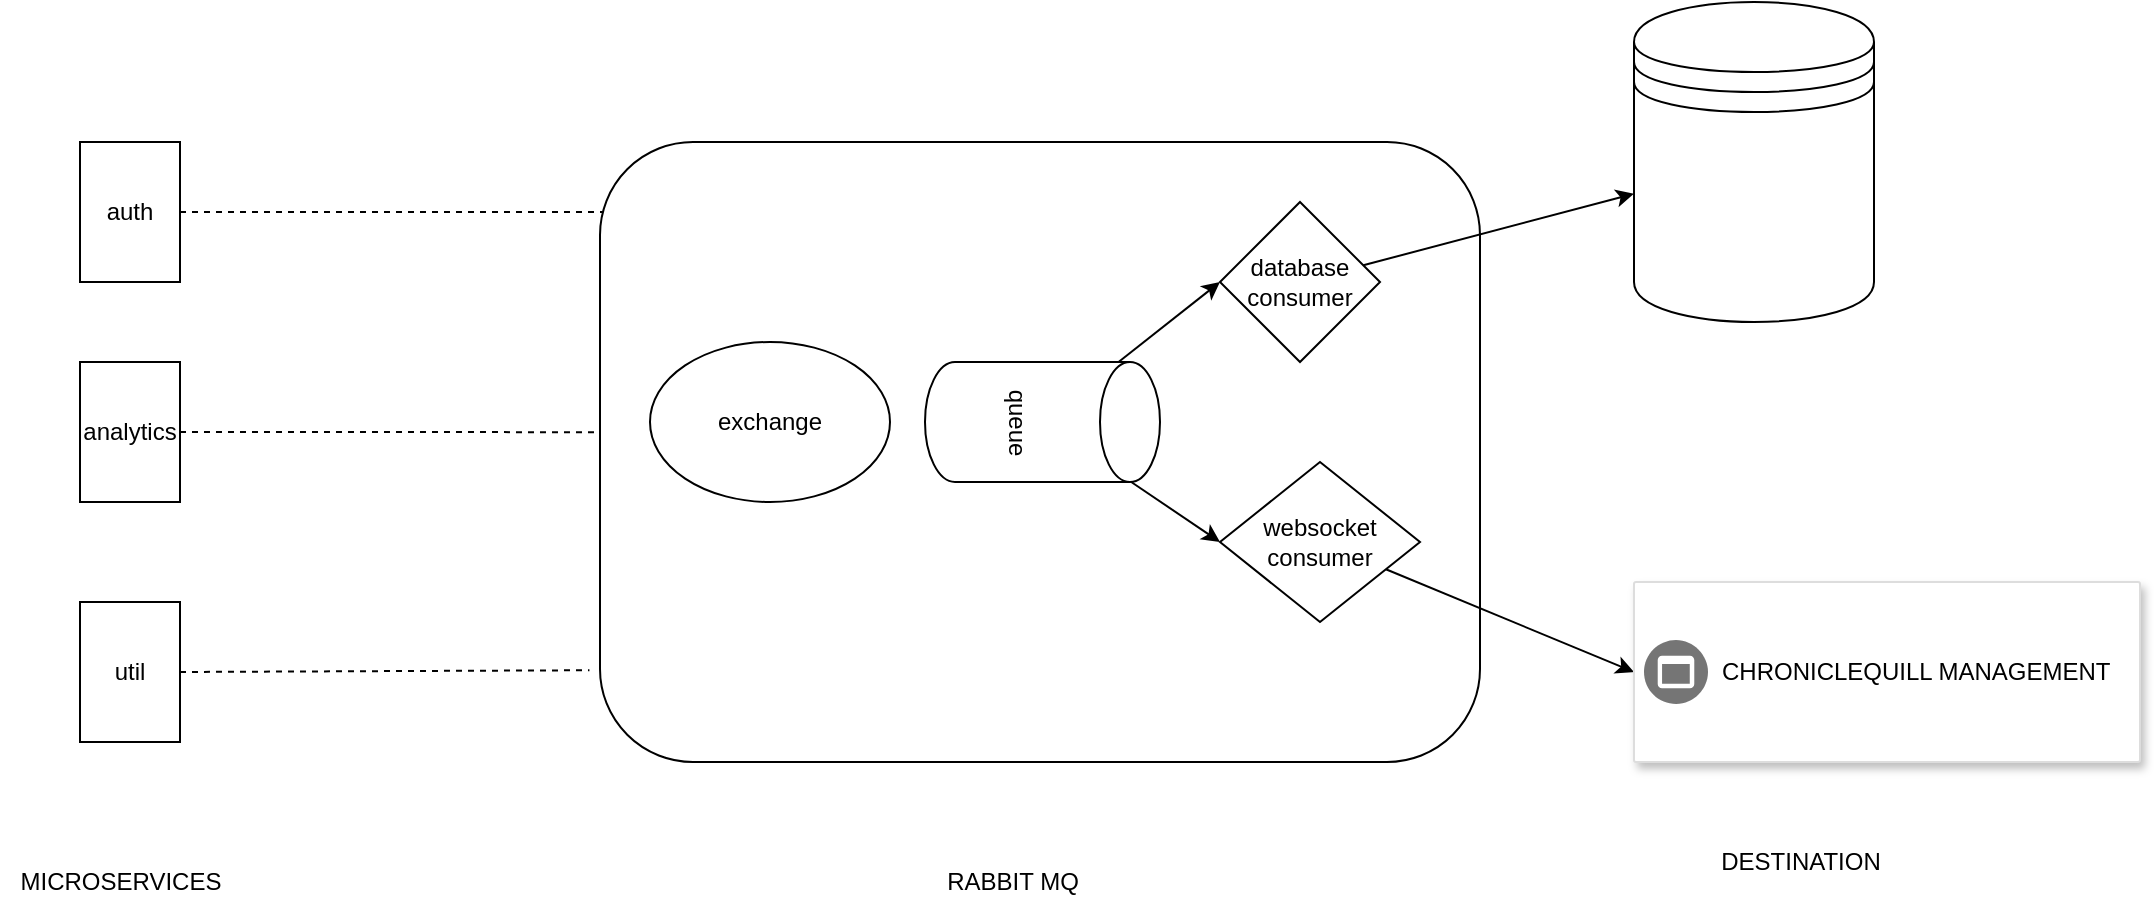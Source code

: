 <mxfile>
    <diagram id="rLdLOukM2pcMD7y117E-" name="Page-1">
        <mxGraphModel dx="1018" dy="766" grid="1" gridSize="10" guides="1" tooltips="1" connect="1" arrows="1" fold="1" page="1" pageScale="1" pageWidth="827" pageHeight="1169" math="0" shadow="0">
            <root>
                <mxCell id="0"/>
                <mxCell id="1" parent="0"/>
                <mxCell id="2" value="auth" style="rounded=0;whiteSpace=wrap;html=1;" parent="1" vertex="1">
                    <mxGeometry x="50" y="80" width="50" height="70" as="geometry"/>
                </mxCell>
                <mxCell id="3" value="analytics" style="rounded=0;whiteSpace=wrap;html=1;" parent="1" vertex="1">
                    <mxGeometry x="50" y="190" width="50" height="70" as="geometry"/>
                </mxCell>
                <mxCell id="5" value="util" style="rounded=0;whiteSpace=wrap;html=1;" parent="1" vertex="1">
                    <mxGeometry x="50" y="310" width="50" height="70" as="geometry"/>
                </mxCell>
                <mxCell id="6" value="" style="endArrow=none;dashed=1;html=1;exitX=1;exitY=0.5;exitDx=0;exitDy=0;" parent="1" source="2" edge="1">
                    <mxGeometry width="50" height="50" relative="1" as="geometry">
                        <mxPoint x="150" y="150" as="sourcePoint"/>
                        <mxPoint x="320" y="115" as="targetPoint"/>
                    </mxGeometry>
                </mxCell>
                <mxCell id="8" value="" style="endArrow=none;dashed=1;html=1;exitX=1;exitY=0.5;exitDx=0;exitDy=0;entryX=0;entryY=0.468;entryDx=0;entryDy=0;entryPerimeter=0;" parent="1" source="3" target="10" edge="1">
                    <mxGeometry width="50" height="50" relative="1" as="geometry">
                        <mxPoint x="490" y="420" as="sourcePoint"/>
                        <mxPoint x="270" y="225" as="targetPoint"/>
                    </mxGeometry>
                </mxCell>
                <mxCell id="9" value="" style="endArrow=none;dashed=1;html=1;exitX=1;exitY=0.5;exitDx=0;exitDy=0;entryX=-0.012;entryY=0.852;entryDx=0;entryDy=0;entryPerimeter=0;" parent="1" source="5" target="10" edge="1">
                    <mxGeometry width="50" height="50" relative="1" as="geometry">
                        <mxPoint x="490" y="420" as="sourcePoint"/>
                        <mxPoint x="270" y="345" as="targetPoint"/>
                    </mxGeometry>
                </mxCell>
                <mxCell id="10" value="" style="rounded=1;whiteSpace=wrap;html=1;" parent="1" vertex="1">
                    <mxGeometry x="310" y="80" width="440" height="310" as="geometry"/>
                </mxCell>
                <mxCell id="15" value="exchange" style="ellipse;whiteSpace=wrap;html=1;" parent="1" vertex="1">
                    <mxGeometry x="335" y="180" width="120" height="80" as="geometry"/>
                </mxCell>
                <mxCell id="20" style="edgeStyle=none;html=1;entryX=0;entryY=0.5;entryDx=0;entryDy=0;" parent="1" source="16" target="18" edge="1">
                    <mxGeometry relative="1" as="geometry"/>
                </mxCell>
                <mxCell id="21" style="edgeStyle=none;html=1;entryX=0;entryY=0.5;entryDx=0;entryDy=0;" parent="1" source="16" target="19" edge="1">
                    <mxGeometry relative="1" as="geometry"/>
                </mxCell>
                <mxCell id="16" value="queue" style="shape=cylinder3;whiteSpace=wrap;html=1;boundedLbl=1;backgroundOutline=1;size=15;rotation=90;" parent="1" vertex="1">
                    <mxGeometry x="501.25" y="161.25" width="60" height="117.5" as="geometry"/>
                </mxCell>
                <mxCell id="17" value="RABBIT MQ" style="text;html=1;align=center;verticalAlign=middle;resizable=0;points=[];autosize=1;strokeColor=none;fillColor=none;" parent="1" vertex="1">
                    <mxGeometry x="471.25" y="435" width="90" height="30" as="geometry"/>
                </mxCell>
                <mxCell id="28" style="edgeStyle=none;html=1;" parent="1" source="18" target="22" edge="1">
                    <mxGeometry relative="1" as="geometry"/>
                </mxCell>
                <mxCell id="18" value="database consumer" style="rhombus;whiteSpace=wrap;html=1;" parent="1" vertex="1">
                    <mxGeometry x="620" y="110" width="80" height="80" as="geometry"/>
                </mxCell>
                <mxCell id="26" style="html=1;entryX=0;entryY=0.5;entryDx=0;entryDy=0;" parent="1" source="19" target="24" edge="1">
                    <mxGeometry relative="1" as="geometry"/>
                </mxCell>
                <mxCell id="19" value="websocket&lt;br&gt;consumer" style="rhombus;whiteSpace=wrap;html=1;" parent="1" vertex="1">
                    <mxGeometry x="620" y="240" width="100" height="80" as="geometry"/>
                </mxCell>
                <mxCell id="22" value="" style="shape=datastore;whiteSpace=wrap;html=1;fontFamily=Helvetica;fontSize=12;fontColor=default;align=center;strokeColor=default;fillColor=default;" parent="1" vertex="1">
                    <mxGeometry x="827" y="10" width="120" height="160" as="geometry"/>
                </mxCell>
                <mxCell id="24" value="" style="strokeColor=#dddddd;shadow=1;strokeWidth=1;rounded=1;absoluteArcSize=1;arcSize=2;" parent="1" vertex="1">
                    <mxGeometry x="827" y="300" width="253" height="90" as="geometry"/>
                </mxCell>
                <mxCell id="25" value="CHRONICLEQUILL MANAGEMENT" style="sketch=0;dashed=0;connectable=0;html=1;fillColor=#757575;strokeColor=none;shape=mxgraph.gcp2.frontend_platform_services;part=1;labelPosition=right;verticalLabelPosition=middle;align=left;verticalAlign=middle;spacingLeft=5;fontSize=12;" parent="24" vertex="1">
                    <mxGeometry y="0.5" width="32" height="32" relative="1" as="geometry">
                        <mxPoint x="5" y="-16" as="offset"/>
                    </mxGeometry>
                </mxCell>
                <mxCell id="29" value="MICROSERVICES" style="text;html=1;align=center;verticalAlign=middle;resizable=0;points=[];autosize=1;strokeColor=none;fillColor=none;" parent="1" vertex="1">
                    <mxGeometry x="10" y="435" width="120" height="30" as="geometry"/>
                </mxCell>
                <mxCell id="30" value="DESTINATION" style="text;html=1;align=center;verticalAlign=middle;resizable=0;points=[];autosize=1;strokeColor=none;fillColor=none;" parent="1" vertex="1">
                    <mxGeometry x="860" y="425" width="100" height="30" as="geometry"/>
                </mxCell>
            </root>
        </mxGraphModel>
    </diagram>
</mxfile>